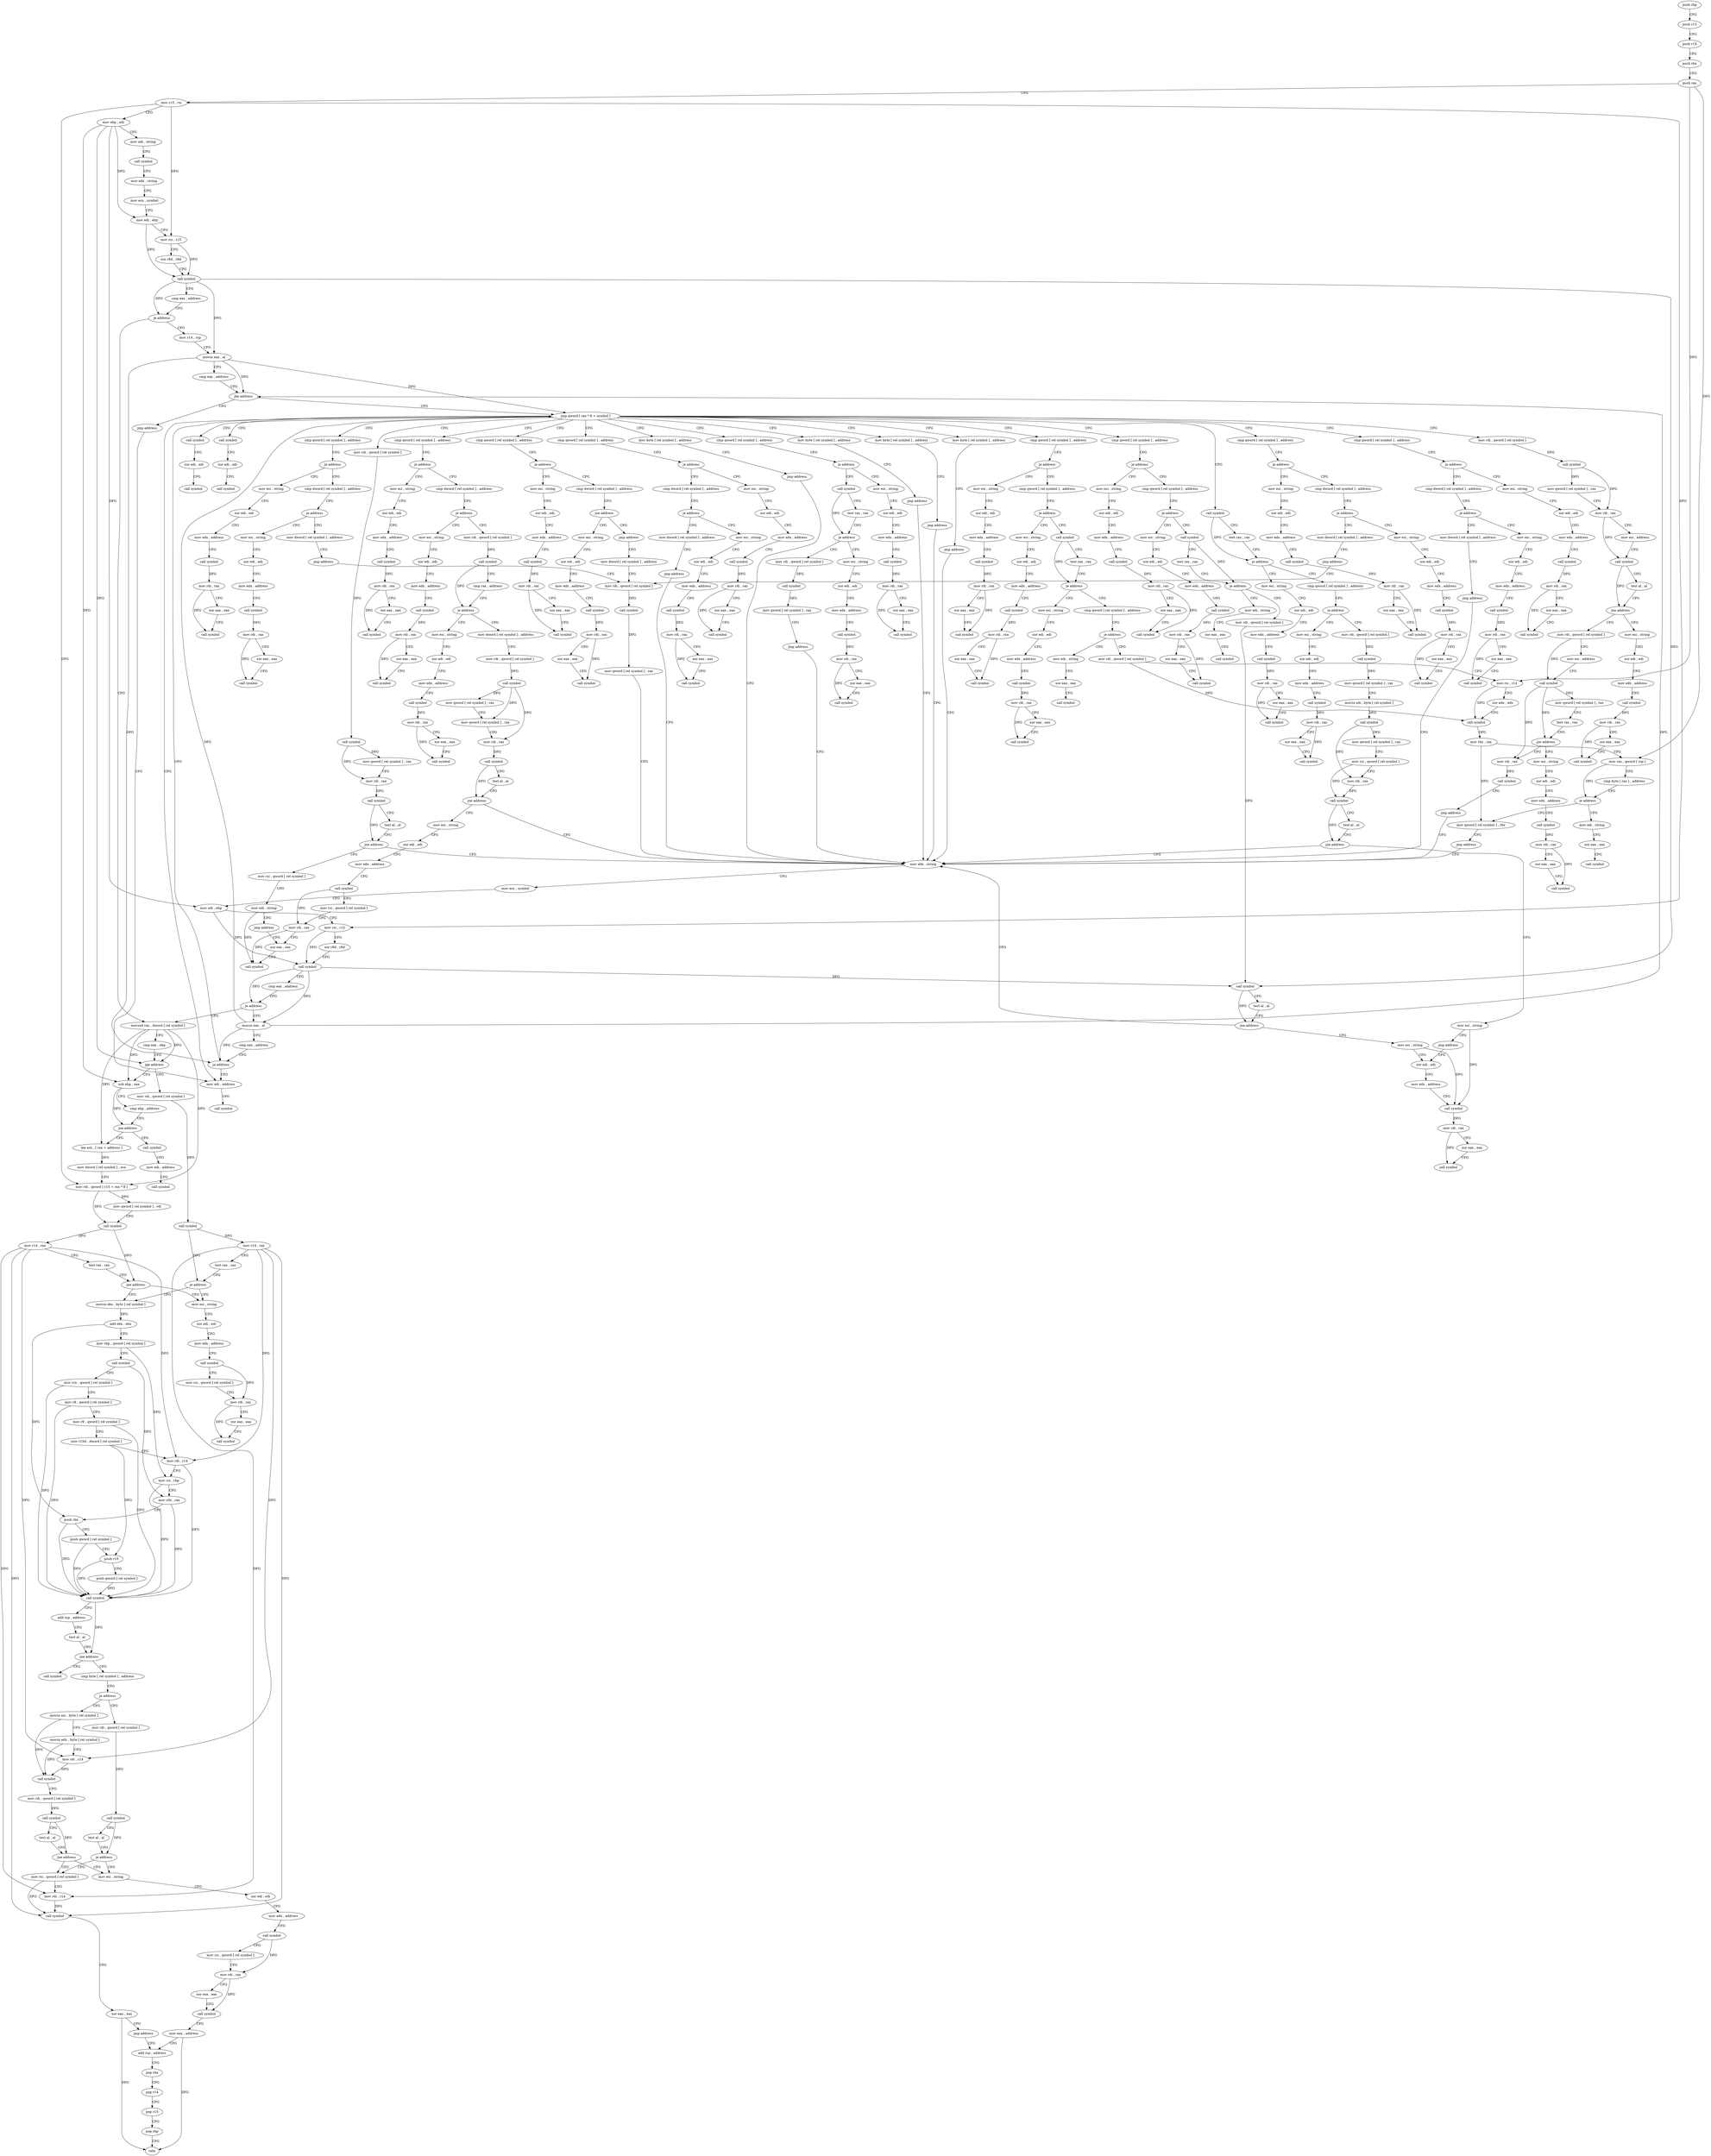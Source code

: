 digraph "func" {
"4214800" [label = "push rbp" ]
"4214801" [label = "push r15" ]
"4214803" [label = "push r14" ]
"4214805" [label = "push rbx" ]
"4214806" [label = "push rax" ]
"4214807" [label = "mov r15 , rsi" ]
"4214810" [label = "mov ebp , edi" ]
"4214812" [label = "mov edi , string" ]
"4214817" [label = "call symbol" ]
"4214822" [label = "mov edx , string" ]
"4214827" [label = "mov ecx , symbol" ]
"4214832" [label = "mov edi , ebp" ]
"4214834" [label = "mov rsi , r15" ]
"4214837" [label = "xor r8d , r8d" ]
"4214840" [label = "call symbol" ]
"4214845" [label = "cmp eax , address" ]
"4214848" [label = "je address" ]
"4216537" [label = "movsxd rax , dword [ rel symbol ]" ]
"4214854" [label = "mov r14 , rsp" ]
"4216544" [label = "cmp eax , ebp" ]
"4216546" [label = "jge address" ]
"4216753" [label = "mov rdi , qword [ rel symbol ]" ]
"4216552" [label = "sub ebp , eax" ]
"4214857" [label = "movsx eax , al" ]
"4214860" [label = "cmp eax , address" ]
"4214863" [label = "jbe address" ]
"4214943" [label = "jmp qword [ rax * 8 + symbol ]" ]
"4214865" [label = "jmp address" ]
"4216760" [label = "call symbol" ]
"4216765" [label = "mov r14 , rax" ]
"4216768" [label = "test rax , rax" ]
"4216771" [label = "je address" ]
"4216600" [label = "mov esi , string" ]
"4216777" [label = "movzx ebx , byte [ rel symbol ]" ]
"4216554" [label = "cmp ebp , address" ]
"4216557" [label = "jne address" ]
"4217034" [label = "call symbol" ]
"4216563" [label = "lea ecx , [ rax + address ]" ]
"4214950" [label = "mov rdi , qword [ rel symbol ]" ]
"4214998" [label = "cmp qword [ rel symbol ] , address" ]
"4215030" [label = "cmp qword [ rel symbol ] , address" ]
"4215216" [label = "cmp qword [ rel symbol ] , address" ]
"4215281" [label = "cmp qword [ rel symbol ] , address" ]
"4215379" [label = "mov byte [ rel symbol ] , address" ]
"4215391" [label = "call symbol" ]
"4215536" [label = "cmp qword [ rel symbol ] , address" ]
"4215722" [label = "cmp qword [ rel symbol ] , address" ]
"4215870" [label = "mov rdi , qword [ rel symbol ]" ]
"4216009" [label = "cmp qword [ rel symbol ] , address" ]
"4216074" [label = "cmp qword [ rel symbol ] , address" ]
"4216139" [label = "cmp qword [ rel symbol ] , address" ]
"4216204" [label = "mov byte [ rel symbol ] , address" ]
"4216216" [label = "mov byte [ rel symbol ] , address" ]
"4216228" [label = "mov byte [ rel symbol ] , address" ]
"4217000" [label = "mov edi , address" ]
"4217010" [label = "call symbol" ]
"4217022" [label = "call symbol" ]
"4216605" [label = "xor edi , edi" ]
"4216607" [label = "mov edx , address" ]
"4216612" [label = "call symbol" ]
"4216617" [label = "mov rsi , qword [ rel symbol ]" ]
"4216624" [label = "mov rdi , rax" ]
"4216627" [label = "xor eax , eax" ]
"4216629" [label = "call symbol" ]
"4216784" [label = "add ebx , ebx" ]
"4216786" [label = "mov rbp , qword [ rel symbol ]" ]
"4216793" [label = "call symbol" ]
"4216798" [label = "mov rcx , qword [ rel symbol ]" ]
"4216805" [label = "mov r8 , qword [ rel symbol ]" ]
"4216812" [label = "mov r9 , qword [ rel symbol ]" ]
"4216819" [label = "mov r10d , dword [ rel symbol ]" ]
"4216826" [label = "mov rdi , r14" ]
"4216829" [label = "mov rsi , rbp" ]
"4216832" [label = "mov rdx , rax" ]
"4216835" [label = "push rbx" ]
"4216836" [label = "push qword [ rel symbol ]" ]
"4216842" [label = "push r10" ]
"4216844" [label = "push qword [ rel symbol ]" ]
"4216850" [label = "call symbol" ]
"4216855" [label = "add rsp , address" ]
"4216859" [label = "test al , al" ]
"4216861" [label = "jne address" ]
"4216868" [label = "cmp byte [ rel symbol ] , address" ]
"4216863" [label = "call symbol" ]
"4217039" [label = "mov edi , address" ]
"4217044" [label = "call symbol" ]
"4216566" [label = "mov dword [ rel symbol ] , ecx" ]
"4216572" [label = "mov rdi , qword [ r15 + rax * 8 ]" ]
"4216576" [label = "mov qword [ rel symbol ] , rdi" ]
"4216583" [label = "call symbol" ]
"4216588" [label = "mov r14 , rax" ]
"4216591" [label = "test rax , rax" ]
"4216594" [label = "jne address" ]
"4214957" [label = "call symbol" ]
"4214962" [label = "mov qword [ rel symbol ] , rax" ]
"4214969" [label = "mov rdi , rax" ]
"4214972" [label = "call symbol" ]
"4214977" [label = "test al , al" ]
"4214979" [label = "jne address" ]
"4214899" [label = "mov edx , string" ]
"4214981" [label = "mov rsi , qword [ rel symbol ]" ]
"4215006" [label = "je address" ]
"4216240" [label = "mov esi , string" ]
"4215012" [label = "cmp dword [ rel symbol ] , address" ]
"4215038" [label = "je address" ]
"4216312" [label = "mov esi , string" ]
"4215044" [label = "cmp dword [ rel symbol ] , address" ]
"4215224" [label = "je address" ]
"4216357" [label = "mov esi , string" ]
"4215230" [label = "cmp dword [ rel symbol ] , address" ]
"4215289" [label = "je address" ]
"4215318" [label = "call symbol" ]
"4215291" [label = "mov esi , string" ]
"4215386" [label = "jmp address" ]
"4215396" [label = "test rax , rax" ]
"4215399" [label = "je address" ]
"4215428" [label = "cmp qword [ rel symbol ] , address" ]
"4215401" [label = "mov esi , string" ]
"4215544" [label = "je address" ]
"4215573" [label = "cmp qword [ rel symbol ] , address" ]
"4215546" [label = "mov esi , string" ]
"4215730" [label = "je address" ]
"4215759" [label = "cmp qword [ rel symbol ] , address" ]
"4215732" [label = "mov esi , string" ]
"4215877" [label = "call symbol" ]
"4215882" [label = "mov qword [ rel symbol ] , rax" ]
"4215889" [label = "mov rdi , rax" ]
"4215892" [label = "mov esi , address" ]
"4215897" [label = "call symbol" ]
"4215902" [label = "test al , al" ]
"4215904" [label = "jne address" ]
"4215933" [label = "mov rdi , qword [ rel symbol ]" ]
"4215906" [label = "mov esi , string" ]
"4216017" [label = "je address" ]
"4216402" [label = "mov esi , string" ]
"4216023" [label = "cmp dword [ rel symbol ] , address" ]
"4216082" [label = "je address" ]
"4216447" [label = "mov esi , string" ]
"4216088" [label = "cmp dword [ rel symbol ] , address" ]
"4216147" [label = "je address" ]
"4216492" [label = "mov esi , string" ]
"4216153" [label = "cmp dword [ rel symbol ] , address" ]
"4216211" [label = "jmp address" ]
"4216223" [label = "jmp address" ]
"4216235" [label = "jmp address" ]
"4217005" [label = "call symbol" ]
"4217015" [label = "xor edi , edi" ]
"4217017" [label = "call symbol" ]
"4217027" [label = "xor edi , edi" ]
"4217029" [label = "call symbol" ]
"4216875" [label = "je address" ]
"4216912" [label = "movzx esi , byte [ rel symbol ]" ]
"4216877" [label = "mov rdi , qword [ rel symbol ]" ]
"4214904" [label = "mov ecx , symbol" ]
"4214909" [label = "mov edi , ebp" ]
"4214911" [label = "mov rsi , r15" ]
"4214914" [label = "xor r8d , r8d" ]
"4214917" [label = "call symbol" ]
"4214922" [label = "cmp eax , address" ]
"4214925" [label = "je address" ]
"4214931" [label = "movsx eax , al" ]
"4214988" [label = "mov edi , string" ]
"4214993" [label = "jmp address" ]
"4215204" [label = "xor eax , eax" ]
"4216245" [label = "xor edi , edi" ]
"4216247" [label = "mov edx , address" ]
"4216252" [label = "call symbol" ]
"4216257" [label = "mov rdi , rax" ]
"4216260" [label = "xor eax , eax" ]
"4216262" [label = "call symbol" ]
"4215019" [label = "jne address" ]
"4216280" [label = "mov esi , string" ]
"4215025" [label = "jmp address" ]
"4216317" [label = "xor edi , edi" ]
"4216319" [label = "mov edx , address" ]
"4216324" [label = "call symbol" ]
"4216329" [label = "mov rdi , rax" ]
"4216332" [label = "xor eax , eax" ]
"4216334" [label = "call symbol" ]
"4215051" [label = "je address" ]
"4215080" [label = "mov rdi , qword [ rel symbol ]" ]
"4215053" [label = "mov esi , string" ]
"4216362" [label = "xor edi , edi" ]
"4216364" [label = "mov edx , address" ]
"4216369" [label = "call symbol" ]
"4216374" [label = "mov rdi , rax" ]
"4216377" [label = "xor eax , eax" ]
"4216379" [label = "call symbol" ]
"4215237" [label = "je address" ]
"4215266" [label = "mov dword [ rel symbol ] , address" ]
"4215239" [label = "mov esi , string" ]
"4215323" [label = "test rax , rax" ]
"4215326" [label = "je address" ]
"4215355" [label = "mov rdi , qword [ rel symbol ]" ]
"4215328" [label = "mov esi , string" ]
"4215296" [label = "xor edi , edi" ]
"4215298" [label = "mov edx , address" ]
"4215303" [label = "call symbol" ]
"4215308" [label = "mov rdi , rax" ]
"4215311" [label = "xor eax , eax" ]
"4215313" [label = "call symbol" ]
"4215436" [label = "je address" ]
"4215465" [label = "mov rdi , qword [ rel symbol ]" ]
"4215438" [label = "mov esi , string" ]
"4215406" [label = "xor edi , edi" ]
"4215408" [label = "mov edx , address" ]
"4215413" [label = "call symbol" ]
"4215418" [label = "mov rdi , rax" ]
"4215421" [label = "xor eax , eax" ]
"4215423" [label = "call symbol" ]
"4215581" [label = "je address" ]
"4215610" [label = "call symbol" ]
"4215583" [label = "mov esi , string" ]
"4215551" [label = "xor edi , edi" ]
"4215553" [label = "mov edx , address" ]
"4215558" [label = "call symbol" ]
"4215563" [label = "mov rdi , rax" ]
"4215566" [label = "xor eax , eax" ]
"4215568" [label = "call symbol" ]
"4215767" [label = "je address" ]
"4215796" [label = "call symbol" ]
"4215769" [label = "mov esi , string" ]
"4215737" [label = "xor edi , edi" ]
"4215739" [label = "mov edx , address" ]
"4215744" [label = "call symbol" ]
"4215749" [label = "mov rdi , rax" ]
"4215752" [label = "xor eax , eax" ]
"4215754" [label = "call symbol" ]
"4215940" [label = "mov esi , address" ]
"4215945" [label = "call symbol" ]
"4215950" [label = "mov qword [ rel symbol ] , rax" ]
"4215957" [label = "test rax , rax" ]
"4215960" [label = "jne address" ]
"4215996" [label = "mov rdi , rax" ]
"4215962" [label = "mov esi , string" ]
"4215911" [label = "xor edi , edi" ]
"4215913" [label = "mov edx , address" ]
"4215918" [label = "call symbol" ]
"4215923" [label = "mov rdi , rax" ]
"4215926" [label = "xor eax , eax" ]
"4215928" [label = "call symbol" ]
"4216407" [label = "xor edi , edi" ]
"4216409" [label = "mov edx , address" ]
"4216414" [label = "call symbol" ]
"4216419" [label = "mov rdi , rax" ]
"4216422" [label = "xor eax , eax" ]
"4216424" [label = "call symbol" ]
"4216030" [label = "je address" ]
"4216059" [label = "mov dword [ rel symbol ] , address" ]
"4216032" [label = "mov esi , string" ]
"4216452" [label = "xor edi , edi" ]
"4216454" [label = "mov edx , address" ]
"4216459" [label = "call symbol" ]
"4216464" [label = "mov rdi , rax" ]
"4216467" [label = "xor eax , eax" ]
"4216469" [label = "call symbol" ]
"4216095" [label = "je address" ]
"4216124" [label = "mov dword [ rel symbol ] , address" ]
"4216097" [label = "mov esi , string" ]
"4216497" [label = "xor edi , edi" ]
"4216499" [label = "mov edx , address" ]
"4216504" [label = "call symbol" ]
"4216509" [label = "mov rdi , rax" ]
"4216512" [label = "xor eax , eax" ]
"4216514" [label = "call symbol" ]
"4216160" [label = "je address" ]
"4216189" [label = "mov dword [ rel symbol ] , address" ]
"4216162" [label = "mov esi , string" ]
"4216919" [label = "movzx edx , byte [ rel symbol ]" ]
"4216926" [label = "mov rdi , r14" ]
"4216929" [label = "call symbol" ]
"4216934" [label = "mov rdi , qword [ rel symbol ]" ]
"4216941" [label = "call symbol" ]
"4216946" [label = "test al , al" ]
"4216948" [label = "jne address" ]
"4216893" [label = "mov rsi , qword [ rel symbol ]" ]
"4216950" [label = "mov esi , string" ]
"4216884" [label = "call symbol" ]
"4216889" [label = "test al , al" ]
"4216891" [label = "je address" ]
"4214934" [label = "cmp eax , address" ]
"4214937" [label = "ja address" ]
"4215206" [label = "call symbol" ]
"4216285" [label = "xor edi , edi" ]
"4216287" [label = "mov edx , address" ]
"4216292" [label = "call symbol" ]
"4216297" [label = "mov rdi , rax" ]
"4216300" [label = "xor eax , eax" ]
"4216302" [label = "call symbol" ]
"4214870" [label = "mov dword [ rel symbol ] , address" ]
"4215087" [label = "call symbol" ]
"4215092" [label = "cmp rax , address" ]
"4215096" [label = "je address" ]
"4215125" [label = "mov dword [ rel symbol ] , address" ]
"4215098" [label = "mov esi , string" ]
"4215058" [label = "xor edi , edi" ]
"4215060" [label = "mov edx , address" ]
"4215065" [label = "call symbol" ]
"4215070" [label = "mov rdi , rax" ]
"4215073" [label = "xor eax , eax" ]
"4215075" [label = "call symbol" ]
"4215276" [label = "jmp address" ]
"4215244" [label = "xor edi , edi" ]
"4215246" [label = "mov edx , address" ]
"4215251" [label = "call symbol" ]
"4215256" [label = "mov rdi , rax" ]
"4215259" [label = "xor eax , eax" ]
"4215261" [label = "call symbol" ]
"4215362" [label = "call symbol" ]
"4215367" [label = "mov qword [ rel symbol ] , rax" ]
"4215374" [label = "jmp address" ]
"4215333" [label = "xor edi , edi" ]
"4215335" [label = "mov edx , address" ]
"4215340" [label = "call symbol" ]
"4215345" [label = "mov rdi , rax" ]
"4215348" [label = "xor eax , eax" ]
"4215350" [label = "call symbol" ]
"4215472" [label = "call symbol" ]
"4215477" [label = "mov qword [ rel symbol ] , rax" ]
"4215484" [label = "movzx edi , byte [ rel symbol ]" ]
"4215491" [label = "call symbol" ]
"4215496" [label = "mov qword [ rel symbol ] , rax" ]
"4215503" [label = "mov rsi , qword [ rel symbol ]" ]
"4215510" [label = "mov rdi , rax" ]
"4215513" [label = "call symbol" ]
"4215518" [label = "test al , al" ]
"4215520" [label = "jne address" ]
"4215526" [label = "mov esi , string" ]
"4215443" [label = "xor edi , edi" ]
"4215445" [label = "mov edx , address" ]
"4215450" [label = "call symbol" ]
"4215455" [label = "mov rdi , rax" ]
"4215458" [label = "xor eax , eax" ]
"4215460" [label = "call symbol" ]
"4215615" [label = "test rax , rax" ]
"4215618" [label = "je address" ]
"4215647" [label = "cmp qword [ rel symbol ] , address" ]
"4215620" [label = "mov esi , string" ]
"4215588" [label = "xor edi , edi" ]
"4215590" [label = "mov edx , address" ]
"4215595" [label = "call symbol" ]
"4215600" [label = "mov rdi , rax" ]
"4215603" [label = "xor eax , eax" ]
"4215605" [label = "call symbol" ]
"4215801" [label = "test rax , rax" ]
"4215804" [label = "je address" ]
"4215818" [label = "mov rdi , qword [ rel symbol ]" ]
"4215806" [label = "mov edi , string" ]
"4215774" [label = "xor edi , edi" ]
"4215776" [label = "mov edx , address" ]
"4215781" [label = "call symbol" ]
"4215786" [label = "mov rdi , rax" ]
"4215789" [label = "xor eax , eax" ]
"4215791" [label = "call symbol" ]
"4215999" [label = "call symbol" ]
"4216004" [label = "jmp address" ]
"4215967" [label = "xor edi , edi" ]
"4215969" [label = "mov edx , address" ]
"4215974" [label = "call symbol" ]
"4215979" [label = "mov rdi , rax" ]
"4215982" [label = "xor eax , eax" ]
"4215984" [label = "call symbol" ]
"4216069" [label = "jmp address" ]
"4214880" [label = "mov rdi , qword [ rel symbol ]" ]
"4216037" [label = "xor edi , edi" ]
"4216039" [label = "mov edx , address" ]
"4216044" [label = "call symbol" ]
"4216049" [label = "mov rdi , rax" ]
"4216052" [label = "xor eax , eax" ]
"4216054" [label = "call symbol" ]
"4216134" [label = "jmp address" ]
"4216102" [label = "xor edi , edi" ]
"4216104" [label = "mov edx , address" ]
"4216109" [label = "call symbol" ]
"4216114" [label = "mov rdi , rax" ]
"4216117" [label = "xor eax , eax" ]
"4216119" [label = "call symbol" ]
"4216199" [label = "jmp address" ]
"4216167" [label = "xor edi , edi" ]
"4216169" [label = "mov edx , address" ]
"4216174" [label = "call symbol" ]
"4216179" [label = "mov rdi , rax" ]
"4216182" [label = "xor eax , eax" ]
"4216184" [label = "call symbol" ]
"4216900" [label = "mov rdi , r14" ]
"4216903" [label = "call symbol" ]
"4216908" [label = "xor eax , eax" ]
"4216910" [label = "jmp address" ]
"4216989" [label = "add rsp , address" ]
"4216955" [label = "xor edi , edi" ]
"4216957" [label = "mov edx , address" ]
"4216962" [label = "call symbol" ]
"4216967" [label = "mov rsi , qword [ rel symbol ]" ]
"4216974" [label = "mov rdi , rax" ]
"4216977" [label = "xor eax , eax" ]
"4216979" [label = "call symbol" ]
"4216984" [label = "mov eax , address" ]
"4215135" [label = "mov rdi , qword [ rel symbol ]" ]
"4215142" [label = "call symbol" ]
"4215147" [label = "mov qword [ rel symbol ] , rax" ]
"4215154" [label = "mov qword [ rel symbol ] , rax" ]
"4215161" [label = "mov rdi , rax" ]
"4215164" [label = "call symbol" ]
"4215169" [label = "test al , al" ]
"4215171" [label = "jne address" ]
"4215177" [label = "mov esi , string" ]
"4215103" [label = "xor edi , edi" ]
"4215105" [label = "mov edx , address" ]
"4215110" [label = "call symbol" ]
"4215115" [label = "mov rdi , rax" ]
"4215118" [label = "xor eax , eax" ]
"4215120" [label = "call symbol" ]
"4215531" [label = "jmp address" ]
"4215843" [label = "xor edi , edi" ]
"4215655" [label = "je address" ]
"4215669" [label = "mov rdi , qword [ rel symbol ]" ]
"4215657" [label = "mov edi , string" ]
"4215625" [label = "xor edi , edi" ]
"4215627" [label = "mov edx , address" ]
"4215632" [label = "call symbol" ]
"4215637" [label = "mov rdi , rax" ]
"4215640" [label = "xor eax , eax" ]
"4215642" [label = "call symbol" ]
"4215825" [label = "call symbol" ]
"4215830" [label = "test al , al" ]
"4215832" [label = "jne address" ]
"4215838" [label = "mov esi , string" ]
"4215811" [label = "xor eax , eax" ]
"4215813" [label = "call symbol" ]
"4214887" [label = "call symbol" ]
"4214892" [label = "mov qword [ rel symbol ] , rax" ]
"4216993" [label = "pop rbx" ]
"4216994" [label = "pop r14" ]
"4216996" [label = "pop r15" ]
"4216998" [label = "pop rbp" ]
"4216999" [label = "retn" ]
"4215182" [label = "xor edi , edi" ]
"4215184" [label = "mov edx , address" ]
"4215189" [label = "call symbol" ]
"4215194" [label = "mov rsi , qword [ rel symbol ]" ]
"4215201" [label = "mov rdi , rax" ]
"4215845" [label = "mov edx , address" ]
"4215850" [label = "call symbol" ]
"4215855" [label = "mov rdi , rax" ]
"4215858" [label = "xor eax , eax" ]
"4215860" [label = "call symbol" ]
"4215676" [label = "mov rsi , r14" ]
"4215679" [label = "xor edx , edx" ]
"4215681" [label = "call symbol" ]
"4215686" [label = "mov rbx , rax" ]
"4215689" [label = "mov rax , qword [ rsp ]" ]
"4215693" [label = "cmp byte [ rax ] , address" ]
"4215696" [label = "je address" ]
"4215710" [label = "mov qword [ rel symbol ] , rbx" ]
"4215698" [label = "mov edi , string" ]
"4215662" [label = "xor eax , eax" ]
"4215664" [label = "call symbol" ]
"4215717" [label = "jmp address" ]
"4215703" [label = "xor eax , eax" ]
"4215705" [label = "call symbol" ]
"4214800" -> "4214801" [ label = "CFG" ]
"4214801" -> "4214803" [ label = "CFG" ]
"4214803" -> "4214805" [ label = "CFG" ]
"4214805" -> "4214806" [ label = "CFG" ]
"4214806" -> "4214807" [ label = "CFG" ]
"4214806" -> "4215689" [ label = "DFG" ]
"4214806" -> "4215676" [ label = "DFG" ]
"4214807" -> "4214810" [ label = "CFG" ]
"4214807" -> "4214834" [ label = "DFG" ]
"4214807" -> "4216572" [ label = "DFG" ]
"4214807" -> "4214911" [ label = "DFG" ]
"4214810" -> "4214812" [ label = "CFG" ]
"4214810" -> "4214832" [ label = "DFG" ]
"4214810" -> "4216546" [ label = "DFG" ]
"4214810" -> "4216552" [ label = "DFG" ]
"4214810" -> "4214909" [ label = "DFG" ]
"4214812" -> "4214817" [ label = "CFG" ]
"4214817" -> "4214822" [ label = "CFG" ]
"4214822" -> "4214827" [ label = "CFG" ]
"4214827" -> "4214832" [ label = "CFG" ]
"4214832" -> "4214834" [ label = "CFG" ]
"4214832" -> "4214840" [ label = "DFG" ]
"4214834" -> "4214837" [ label = "CFG" ]
"4214834" -> "4214840" [ label = "DFG" ]
"4214837" -> "4214840" [ label = "CFG" ]
"4214840" -> "4214845" [ label = "CFG" ]
"4214840" -> "4214848" [ label = "DFG" ]
"4214840" -> "4214857" [ label = "DFG" ]
"4214840" -> "4215825" [ label = "DFG" ]
"4214845" -> "4214848" [ label = "CFG" ]
"4214848" -> "4216537" [ label = "CFG" ]
"4214848" -> "4214854" [ label = "CFG" ]
"4216537" -> "4216544" [ label = "CFG" ]
"4216537" -> "4216546" [ label = "DFG" ]
"4216537" -> "4216552" [ label = "DFG" ]
"4216537" -> "4216563" [ label = "DFG" ]
"4216537" -> "4216572" [ label = "DFG" ]
"4214854" -> "4214857" [ label = "CFG" ]
"4216544" -> "4216546" [ label = "CFG" ]
"4216546" -> "4216753" [ label = "CFG" ]
"4216546" -> "4216552" [ label = "CFG" ]
"4216753" -> "4216760" [ label = "DFG" ]
"4216552" -> "4216554" [ label = "CFG" ]
"4216552" -> "4216557" [ label = "DFG" ]
"4214857" -> "4214860" [ label = "CFG" ]
"4214857" -> "4214863" [ label = "DFG" ]
"4214857" -> "4214943" [ label = "DFG" ]
"4214857" -> "4214937" [ label = "DFG" ]
"4214860" -> "4214863" [ label = "CFG" ]
"4214863" -> "4214943" [ label = "CFG" ]
"4214863" -> "4214865" [ label = "CFG" ]
"4214943" -> "4214950" [ label = "CFG" ]
"4214943" -> "4214998" [ label = "CFG" ]
"4214943" -> "4215030" [ label = "CFG" ]
"4214943" -> "4215216" [ label = "CFG" ]
"4214943" -> "4215281" [ label = "CFG" ]
"4214943" -> "4215379" [ label = "CFG" ]
"4214943" -> "4215391" [ label = "CFG" ]
"4214943" -> "4215536" [ label = "CFG" ]
"4214943" -> "4215722" [ label = "CFG" ]
"4214943" -> "4215870" [ label = "CFG" ]
"4214943" -> "4216009" [ label = "CFG" ]
"4214943" -> "4216074" [ label = "CFG" ]
"4214943" -> "4216139" [ label = "CFG" ]
"4214943" -> "4216204" [ label = "CFG" ]
"4214943" -> "4216216" [ label = "CFG" ]
"4214943" -> "4216228" [ label = "CFG" ]
"4214943" -> "4217000" [ label = "CFG" ]
"4214943" -> "4217010" [ label = "CFG" ]
"4214943" -> "4217022" [ label = "CFG" ]
"4214865" -> "4217000" [ label = "CFG" ]
"4216760" -> "4216765" [ label = "DFG" ]
"4216760" -> "4216771" [ label = "DFG" ]
"4216765" -> "4216768" [ label = "CFG" ]
"4216765" -> "4216826" [ label = "DFG" ]
"4216765" -> "4216926" [ label = "DFG" ]
"4216765" -> "4216900" [ label = "DFG" ]
"4216765" -> "4216903" [ label = "DFG" ]
"4216768" -> "4216771" [ label = "CFG" ]
"4216771" -> "4216600" [ label = "CFG" ]
"4216771" -> "4216777" [ label = "CFG" ]
"4216600" -> "4216605" [ label = "CFG" ]
"4216777" -> "4216784" [ label = "DFG" ]
"4216554" -> "4216557" [ label = "CFG" ]
"4216557" -> "4217034" [ label = "CFG" ]
"4216557" -> "4216563" [ label = "CFG" ]
"4217034" -> "4217039" [ label = "CFG" ]
"4216563" -> "4216566" [ label = "DFG" ]
"4214950" -> "4214957" [ label = "DFG" ]
"4214998" -> "4215006" [ label = "CFG" ]
"4215030" -> "4215038" [ label = "CFG" ]
"4215216" -> "4215224" [ label = "CFG" ]
"4215281" -> "4215289" [ label = "CFG" ]
"4215379" -> "4215386" [ label = "CFG" ]
"4215391" -> "4215396" [ label = "CFG" ]
"4215391" -> "4215399" [ label = "DFG" ]
"4215536" -> "4215544" [ label = "CFG" ]
"4215722" -> "4215730" [ label = "CFG" ]
"4215870" -> "4215877" [ label = "DFG" ]
"4216009" -> "4216017" [ label = "CFG" ]
"4216074" -> "4216082" [ label = "CFG" ]
"4216139" -> "4216147" [ label = "CFG" ]
"4216204" -> "4216211" [ label = "CFG" ]
"4216216" -> "4216223" [ label = "CFG" ]
"4216228" -> "4216235" [ label = "CFG" ]
"4217000" -> "4217005" [ label = "CFG" ]
"4217010" -> "4217015" [ label = "CFG" ]
"4217022" -> "4217027" [ label = "CFG" ]
"4216605" -> "4216607" [ label = "CFG" ]
"4216607" -> "4216612" [ label = "CFG" ]
"4216612" -> "4216617" [ label = "CFG" ]
"4216612" -> "4216624" [ label = "DFG" ]
"4216617" -> "4216624" [ label = "CFG" ]
"4216624" -> "4216627" [ label = "CFG" ]
"4216624" -> "4216629" [ label = "DFG" ]
"4216627" -> "4216629" [ label = "CFG" ]
"4216784" -> "4216786" [ label = "CFG" ]
"4216784" -> "4216835" [ label = "DFG" ]
"4216786" -> "4216793" [ label = "CFG" ]
"4216786" -> "4216829" [ label = "DFG" ]
"4216793" -> "4216798" [ label = "CFG" ]
"4216793" -> "4216832" [ label = "DFG" ]
"4216798" -> "4216805" [ label = "CFG" ]
"4216798" -> "4216850" [ label = "DFG" ]
"4216805" -> "4216812" [ label = "CFG" ]
"4216805" -> "4216850" [ label = "DFG" ]
"4216812" -> "4216819" [ label = "CFG" ]
"4216812" -> "4216850" [ label = "DFG" ]
"4216819" -> "4216826" [ label = "CFG" ]
"4216819" -> "4216842" [ label = "DFG" ]
"4216826" -> "4216829" [ label = "CFG" ]
"4216826" -> "4216850" [ label = "DFG" ]
"4216829" -> "4216832" [ label = "CFG" ]
"4216829" -> "4216850" [ label = "DFG" ]
"4216832" -> "4216835" [ label = "CFG" ]
"4216832" -> "4216850" [ label = "DFG" ]
"4216835" -> "4216836" [ label = "CFG" ]
"4216835" -> "4216850" [ label = "DFG" ]
"4216836" -> "4216842" [ label = "CFG" ]
"4216836" -> "4216850" [ label = "DFG" ]
"4216842" -> "4216844" [ label = "CFG" ]
"4216842" -> "4216850" [ label = "DFG" ]
"4216844" -> "4216850" [ label = "DFG" ]
"4216850" -> "4216855" [ label = "CFG" ]
"4216850" -> "4216861" [ label = "DFG" ]
"4216855" -> "4216859" [ label = "CFG" ]
"4216859" -> "4216861" [ label = "CFG" ]
"4216861" -> "4216868" [ label = "CFG" ]
"4216861" -> "4216863" [ label = "CFG" ]
"4216868" -> "4216875" [ label = "CFG" ]
"4217039" -> "4217044" [ label = "CFG" ]
"4216566" -> "4216572" [ label = "CFG" ]
"4216572" -> "4216576" [ label = "DFG" ]
"4216572" -> "4216583" [ label = "DFG" ]
"4216576" -> "4216583" [ label = "CFG" ]
"4216583" -> "4216588" [ label = "DFG" ]
"4216583" -> "4216594" [ label = "DFG" ]
"4216588" -> "4216591" [ label = "CFG" ]
"4216588" -> "4216826" [ label = "DFG" ]
"4216588" -> "4216926" [ label = "DFG" ]
"4216588" -> "4216900" [ label = "DFG" ]
"4216588" -> "4216903" [ label = "DFG" ]
"4216591" -> "4216594" [ label = "CFG" ]
"4216594" -> "4216777" [ label = "CFG" ]
"4216594" -> "4216600" [ label = "CFG" ]
"4214957" -> "4214962" [ label = "DFG" ]
"4214957" -> "4214969" [ label = "DFG" ]
"4214962" -> "4214969" [ label = "CFG" ]
"4214969" -> "4214972" [ label = "DFG" ]
"4214972" -> "4214977" [ label = "CFG" ]
"4214972" -> "4214979" [ label = "DFG" ]
"4214977" -> "4214979" [ label = "CFG" ]
"4214979" -> "4214899" [ label = "CFG" ]
"4214979" -> "4214981" [ label = "CFG" ]
"4214899" -> "4214904" [ label = "CFG" ]
"4214981" -> "4214988" [ label = "CFG" ]
"4215006" -> "4216240" [ label = "CFG" ]
"4215006" -> "4215012" [ label = "CFG" ]
"4216240" -> "4216245" [ label = "CFG" ]
"4215012" -> "4215019" [ label = "CFG" ]
"4215038" -> "4216312" [ label = "CFG" ]
"4215038" -> "4215044" [ label = "CFG" ]
"4216312" -> "4216317" [ label = "CFG" ]
"4215044" -> "4215051" [ label = "CFG" ]
"4215224" -> "4216357" [ label = "CFG" ]
"4215224" -> "4215230" [ label = "CFG" ]
"4216357" -> "4216362" [ label = "CFG" ]
"4215230" -> "4215237" [ label = "CFG" ]
"4215289" -> "4215318" [ label = "CFG" ]
"4215289" -> "4215291" [ label = "CFG" ]
"4215318" -> "4215323" [ label = "CFG" ]
"4215318" -> "4215326" [ label = "DFG" ]
"4215291" -> "4215296" [ label = "CFG" ]
"4215386" -> "4214899" [ label = "CFG" ]
"4215396" -> "4215399" [ label = "CFG" ]
"4215399" -> "4215428" [ label = "CFG" ]
"4215399" -> "4215401" [ label = "CFG" ]
"4215428" -> "4215436" [ label = "CFG" ]
"4215401" -> "4215406" [ label = "CFG" ]
"4215544" -> "4215573" [ label = "CFG" ]
"4215544" -> "4215546" [ label = "CFG" ]
"4215573" -> "4215581" [ label = "CFG" ]
"4215546" -> "4215551" [ label = "CFG" ]
"4215730" -> "4215759" [ label = "CFG" ]
"4215730" -> "4215732" [ label = "CFG" ]
"4215759" -> "4215767" [ label = "CFG" ]
"4215732" -> "4215737" [ label = "CFG" ]
"4215877" -> "4215882" [ label = "DFG" ]
"4215877" -> "4215889" [ label = "DFG" ]
"4215882" -> "4215889" [ label = "CFG" ]
"4215889" -> "4215892" [ label = "CFG" ]
"4215889" -> "4215897" [ label = "DFG" ]
"4215892" -> "4215897" [ label = "CFG" ]
"4215897" -> "4215902" [ label = "CFG" ]
"4215897" -> "4215904" [ label = "DFG" ]
"4215902" -> "4215904" [ label = "CFG" ]
"4215904" -> "4215933" [ label = "CFG" ]
"4215904" -> "4215906" [ label = "CFG" ]
"4215933" -> "4215940" [ label = "CFG" ]
"4215933" -> "4215945" [ label = "DFG" ]
"4215906" -> "4215911" [ label = "CFG" ]
"4216017" -> "4216402" [ label = "CFG" ]
"4216017" -> "4216023" [ label = "CFG" ]
"4216402" -> "4216407" [ label = "CFG" ]
"4216023" -> "4216030" [ label = "CFG" ]
"4216082" -> "4216447" [ label = "CFG" ]
"4216082" -> "4216088" [ label = "CFG" ]
"4216447" -> "4216452" [ label = "CFG" ]
"4216088" -> "4216095" [ label = "CFG" ]
"4216147" -> "4216492" [ label = "CFG" ]
"4216147" -> "4216153" [ label = "CFG" ]
"4216492" -> "4216497" [ label = "CFG" ]
"4216153" -> "4216160" [ label = "CFG" ]
"4216211" -> "4214899" [ label = "CFG" ]
"4216223" -> "4214899" [ label = "CFG" ]
"4216235" -> "4214899" [ label = "CFG" ]
"4217015" -> "4217017" [ label = "CFG" ]
"4217027" -> "4217029" [ label = "CFG" ]
"4216875" -> "4216912" [ label = "CFG" ]
"4216875" -> "4216877" [ label = "CFG" ]
"4216912" -> "4216919" [ label = "CFG" ]
"4216912" -> "4216929" [ label = "DFG" ]
"4216877" -> "4216884" [ label = "DFG" ]
"4214904" -> "4214909" [ label = "CFG" ]
"4214909" -> "4214911" [ label = "CFG" ]
"4214909" -> "4214917" [ label = "DFG" ]
"4214911" -> "4214914" [ label = "CFG" ]
"4214911" -> "4214917" [ label = "DFG" ]
"4214914" -> "4214917" [ label = "CFG" ]
"4214917" -> "4214922" [ label = "CFG" ]
"4214917" -> "4214925" [ label = "DFG" ]
"4214917" -> "4214931" [ label = "DFG" ]
"4214917" -> "4215825" [ label = "DFG" ]
"4214922" -> "4214925" [ label = "CFG" ]
"4214925" -> "4216537" [ label = "CFG" ]
"4214925" -> "4214931" [ label = "CFG" ]
"4214931" -> "4214934" [ label = "CFG" ]
"4214931" -> "4214863" [ label = "DFG" ]
"4214931" -> "4214943" [ label = "DFG" ]
"4214931" -> "4214937" [ label = "DFG" ]
"4214988" -> "4214993" [ label = "CFG" ]
"4214988" -> "4215206" [ label = "DFG" ]
"4214993" -> "4215204" [ label = "CFG" ]
"4215204" -> "4215206" [ label = "CFG" ]
"4216245" -> "4216247" [ label = "CFG" ]
"4216247" -> "4216252" [ label = "CFG" ]
"4216252" -> "4216257" [ label = "DFG" ]
"4216257" -> "4216260" [ label = "CFG" ]
"4216257" -> "4216262" [ label = "DFG" ]
"4216260" -> "4216262" [ label = "CFG" ]
"4215019" -> "4216280" [ label = "CFG" ]
"4215019" -> "4215025" [ label = "CFG" ]
"4216280" -> "4216285" [ label = "CFG" ]
"4215025" -> "4214870" [ label = "CFG" ]
"4216317" -> "4216319" [ label = "CFG" ]
"4216319" -> "4216324" [ label = "CFG" ]
"4216324" -> "4216329" [ label = "DFG" ]
"4216329" -> "4216332" [ label = "CFG" ]
"4216329" -> "4216334" [ label = "DFG" ]
"4216332" -> "4216334" [ label = "CFG" ]
"4215051" -> "4215080" [ label = "CFG" ]
"4215051" -> "4215053" [ label = "CFG" ]
"4215080" -> "4215087" [ label = "DFG" ]
"4215053" -> "4215058" [ label = "CFG" ]
"4216362" -> "4216364" [ label = "CFG" ]
"4216364" -> "4216369" [ label = "CFG" ]
"4216369" -> "4216374" [ label = "DFG" ]
"4216374" -> "4216377" [ label = "CFG" ]
"4216374" -> "4216379" [ label = "DFG" ]
"4216377" -> "4216379" [ label = "CFG" ]
"4215237" -> "4215266" [ label = "CFG" ]
"4215237" -> "4215239" [ label = "CFG" ]
"4215266" -> "4215276" [ label = "CFG" ]
"4215239" -> "4215244" [ label = "CFG" ]
"4215323" -> "4215326" [ label = "CFG" ]
"4215326" -> "4215355" [ label = "CFG" ]
"4215326" -> "4215328" [ label = "CFG" ]
"4215355" -> "4215362" [ label = "DFG" ]
"4215328" -> "4215333" [ label = "CFG" ]
"4215296" -> "4215298" [ label = "CFG" ]
"4215298" -> "4215303" [ label = "CFG" ]
"4215303" -> "4215308" [ label = "DFG" ]
"4215308" -> "4215311" [ label = "CFG" ]
"4215308" -> "4215313" [ label = "DFG" ]
"4215311" -> "4215313" [ label = "CFG" ]
"4215436" -> "4215465" [ label = "CFG" ]
"4215436" -> "4215438" [ label = "CFG" ]
"4215465" -> "4215472" [ label = "DFG" ]
"4215438" -> "4215443" [ label = "CFG" ]
"4215406" -> "4215408" [ label = "CFG" ]
"4215408" -> "4215413" [ label = "CFG" ]
"4215413" -> "4215418" [ label = "DFG" ]
"4215418" -> "4215421" [ label = "CFG" ]
"4215418" -> "4215423" [ label = "DFG" ]
"4215421" -> "4215423" [ label = "CFG" ]
"4215581" -> "4215610" [ label = "CFG" ]
"4215581" -> "4215583" [ label = "CFG" ]
"4215610" -> "4215615" [ label = "CFG" ]
"4215610" -> "4215618" [ label = "DFG" ]
"4215583" -> "4215588" [ label = "CFG" ]
"4215551" -> "4215553" [ label = "CFG" ]
"4215553" -> "4215558" [ label = "CFG" ]
"4215558" -> "4215563" [ label = "DFG" ]
"4215563" -> "4215566" [ label = "CFG" ]
"4215563" -> "4215568" [ label = "DFG" ]
"4215566" -> "4215568" [ label = "CFG" ]
"4215767" -> "4215796" [ label = "CFG" ]
"4215767" -> "4215769" [ label = "CFG" ]
"4215796" -> "4215801" [ label = "CFG" ]
"4215796" -> "4215804" [ label = "DFG" ]
"4215769" -> "4215774" [ label = "CFG" ]
"4215737" -> "4215739" [ label = "CFG" ]
"4215739" -> "4215744" [ label = "CFG" ]
"4215744" -> "4215749" [ label = "DFG" ]
"4215749" -> "4215752" [ label = "CFG" ]
"4215749" -> "4215754" [ label = "DFG" ]
"4215752" -> "4215754" [ label = "CFG" ]
"4215940" -> "4215945" [ label = "CFG" ]
"4215945" -> "4215950" [ label = "DFG" ]
"4215945" -> "4215960" [ label = "DFG" ]
"4215945" -> "4215996" [ label = "DFG" ]
"4215950" -> "4215957" [ label = "CFG" ]
"4215957" -> "4215960" [ label = "CFG" ]
"4215960" -> "4215996" [ label = "CFG" ]
"4215960" -> "4215962" [ label = "CFG" ]
"4215996" -> "4215999" [ label = "DFG" ]
"4215962" -> "4215967" [ label = "CFG" ]
"4215911" -> "4215913" [ label = "CFG" ]
"4215913" -> "4215918" [ label = "CFG" ]
"4215918" -> "4215923" [ label = "DFG" ]
"4215923" -> "4215926" [ label = "CFG" ]
"4215923" -> "4215928" [ label = "DFG" ]
"4215926" -> "4215928" [ label = "CFG" ]
"4216407" -> "4216409" [ label = "CFG" ]
"4216409" -> "4216414" [ label = "CFG" ]
"4216414" -> "4216419" [ label = "DFG" ]
"4216419" -> "4216422" [ label = "CFG" ]
"4216419" -> "4216424" [ label = "DFG" ]
"4216422" -> "4216424" [ label = "CFG" ]
"4216030" -> "4216059" [ label = "CFG" ]
"4216030" -> "4216032" [ label = "CFG" ]
"4216059" -> "4216069" [ label = "CFG" ]
"4216032" -> "4216037" [ label = "CFG" ]
"4216452" -> "4216454" [ label = "CFG" ]
"4216454" -> "4216459" [ label = "CFG" ]
"4216459" -> "4216464" [ label = "DFG" ]
"4216464" -> "4216467" [ label = "CFG" ]
"4216464" -> "4216469" [ label = "DFG" ]
"4216467" -> "4216469" [ label = "CFG" ]
"4216095" -> "4216124" [ label = "CFG" ]
"4216095" -> "4216097" [ label = "CFG" ]
"4216124" -> "4216134" [ label = "CFG" ]
"4216097" -> "4216102" [ label = "CFG" ]
"4216497" -> "4216499" [ label = "CFG" ]
"4216499" -> "4216504" [ label = "CFG" ]
"4216504" -> "4216509" [ label = "DFG" ]
"4216509" -> "4216512" [ label = "CFG" ]
"4216509" -> "4216514" [ label = "DFG" ]
"4216512" -> "4216514" [ label = "CFG" ]
"4216160" -> "4216189" [ label = "CFG" ]
"4216160" -> "4216162" [ label = "CFG" ]
"4216189" -> "4216199" [ label = "CFG" ]
"4216162" -> "4216167" [ label = "CFG" ]
"4216919" -> "4216926" [ label = "CFG" ]
"4216919" -> "4216929" [ label = "DFG" ]
"4216926" -> "4216929" [ label = "DFG" ]
"4216929" -> "4216934" [ label = "CFG" ]
"4216934" -> "4216941" [ label = "DFG" ]
"4216941" -> "4216946" [ label = "CFG" ]
"4216941" -> "4216948" [ label = "DFG" ]
"4216946" -> "4216948" [ label = "CFG" ]
"4216948" -> "4216893" [ label = "CFG" ]
"4216948" -> "4216950" [ label = "CFG" ]
"4216893" -> "4216900" [ label = "CFG" ]
"4216893" -> "4216903" [ label = "DFG" ]
"4216950" -> "4216955" [ label = "CFG" ]
"4216884" -> "4216889" [ label = "CFG" ]
"4216884" -> "4216891" [ label = "DFG" ]
"4216889" -> "4216891" [ label = "CFG" ]
"4216891" -> "4216950" [ label = "CFG" ]
"4216891" -> "4216893" [ label = "CFG" ]
"4214934" -> "4214937" [ label = "CFG" ]
"4214937" -> "4217000" [ label = "CFG" ]
"4214937" -> "4214943" [ label = "CFG" ]
"4216285" -> "4216287" [ label = "CFG" ]
"4216287" -> "4216292" [ label = "CFG" ]
"4216292" -> "4216297" [ label = "DFG" ]
"4216297" -> "4216300" [ label = "CFG" ]
"4216297" -> "4216302" [ label = "DFG" ]
"4216300" -> "4216302" [ label = "CFG" ]
"4214870" -> "4214880" [ label = "CFG" ]
"4215087" -> "4215092" [ label = "CFG" ]
"4215087" -> "4215096" [ label = "DFG" ]
"4215092" -> "4215096" [ label = "CFG" ]
"4215096" -> "4215125" [ label = "CFG" ]
"4215096" -> "4215098" [ label = "CFG" ]
"4215125" -> "4215135" [ label = "CFG" ]
"4215098" -> "4215103" [ label = "CFG" ]
"4215058" -> "4215060" [ label = "CFG" ]
"4215060" -> "4215065" [ label = "CFG" ]
"4215065" -> "4215070" [ label = "DFG" ]
"4215070" -> "4215073" [ label = "CFG" ]
"4215070" -> "4215075" [ label = "DFG" ]
"4215073" -> "4215075" [ label = "CFG" ]
"4215276" -> "4214899" [ label = "CFG" ]
"4215244" -> "4215246" [ label = "CFG" ]
"4215246" -> "4215251" [ label = "CFG" ]
"4215251" -> "4215256" [ label = "DFG" ]
"4215256" -> "4215259" [ label = "CFG" ]
"4215256" -> "4215261" [ label = "DFG" ]
"4215259" -> "4215261" [ label = "CFG" ]
"4215362" -> "4215367" [ label = "DFG" ]
"4215367" -> "4215374" [ label = "CFG" ]
"4215374" -> "4214899" [ label = "CFG" ]
"4215333" -> "4215335" [ label = "CFG" ]
"4215335" -> "4215340" [ label = "CFG" ]
"4215340" -> "4215345" [ label = "DFG" ]
"4215345" -> "4215348" [ label = "CFG" ]
"4215345" -> "4215350" [ label = "DFG" ]
"4215348" -> "4215350" [ label = "CFG" ]
"4215472" -> "4215477" [ label = "DFG" ]
"4215477" -> "4215484" [ label = "CFG" ]
"4215484" -> "4215491" [ label = "DFG" ]
"4215491" -> "4215496" [ label = "DFG" ]
"4215491" -> "4215510" [ label = "DFG" ]
"4215496" -> "4215503" [ label = "CFG" ]
"4215503" -> "4215510" [ label = "CFG" ]
"4215503" -> "4215513" [ label = "DFG" ]
"4215510" -> "4215513" [ label = "DFG" ]
"4215513" -> "4215518" [ label = "CFG" ]
"4215513" -> "4215520" [ label = "DFG" ]
"4215518" -> "4215520" [ label = "CFG" ]
"4215520" -> "4214899" [ label = "CFG" ]
"4215520" -> "4215526" [ label = "CFG" ]
"4215526" -> "4215531" [ label = "CFG" ]
"4215526" -> "4215850" [ label = "DFG" ]
"4215443" -> "4215445" [ label = "CFG" ]
"4215445" -> "4215450" [ label = "CFG" ]
"4215450" -> "4215455" [ label = "DFG" ]
"4215455" -> "4215458" [ label = "CFG" ]
"4215455" -> "4215460" [ label = "DFG" ]
"4215458" -> "4215460" [ label = "CFG" ]
"4215615" -> "4215618" [ label = "CFG" ]
"4215618" -> "4215647" [ label = "CFG" ]
"4215618" -> "4215620" [ label = "CFG" ]
"4215647" -> "4215655" [ label = "CFG" ]
"4215620" -> "4215625" [ label = "CFG" ]
"4215588" -> "4215590" [ label = "CFG" ]
"4215590" -> "4215595" [ label = "CFG" ]
"4215595" -> "4215600" [ label = "DFG" ]
"4215600" -> "4215603" [ label = "CFG" ]
"4215600" -> "4215605" [ label = "DFG" ]
"4215603" -> "4215605" [ label = "CFG" ]
"4215801" -> "4215804" [ label = "CFG" ]
"4215804" -> "4215818" [ label = "CFG" ]
"4215804" -> "4215806" [ label = "CFG" ]
"4215818" -> "4215825" [ label = "DFG" ]
"4215806" -> "4215811" [ label = "CFG" ]
"4215774" -> "4215776" [ label = "CFG" ]
"4215776" -> "4215781" [ label = "CFG" ]
"4215781" -> "4215786" [ label = "DFG" ]
"4215786" -> "4215789" [ label = "CFG" ]
"4215786" -> "4215791" [ label = "DFG" ]
"4215789" -> "4215791" [ label = "CFG" ]
"4215999" -> "4216004" [ label = "CFG" ]
"4216004" -> "4214899" [ label = "CFG" ]
"4215967" -> "4215969" [ label = "CFG" ]
"4215969" -> "4215974" [ label = "CFG" ]
"4215974" -> "4215979" [ label = "DFG" ]
"4215979" -> "4215982" [ label = "CFG" ]
"4215979" -> "4215984" [ label = "DFG" ]
"4215982" -> "4215984" [ label = "CFG" ]
"4216069" -> "4214880" [ label = "CFG" ]
"4214880" -> "4214887" [ label = "DFG" ]
"4216037" -> "4216039" [ label = "CFG" ]
"4216039" -> "4216044" [ label = "CFG" ]
"4216044" -> "4216049" [ label = "DFG" ]
"4216049" -> "4216052" [ label = "CFG" ]
"4216049" -> "4216054" [ label = "DFG" ]
"4216052" -> "4216054" [ label = "CFG" ]
"4216134" -> "4214899" [ label = "CFG" ]
"4216102" -> "4216104" [ label = "CFG" ]
"4216104" -> "4216109" [ label = "CFG" ]
"4216109" -> "4216114" [ label = "DFG" ]
"4216114" -> "4216117" [ label = "CFG" ]
"4216114" -> "4216119" [ label = "DFG" ]
"4216117" -> "4216119" [ label = "CFG" ]
"4216199" -> "4214880" [ label = "CFG" ]
"4216167" -> "4216169" [ label = "CFG" ]
"4216169" -> "4216174" [ label = "CFG" ]
"4216174" -> "4216179" [ label = "DFG" ]
"4216179" -> "4216182" [ label = "CFG" ]
"4216179" -> "4216184" [ label = "DFG" ]
"4216182" -> "4216184" [ label = "CFG" ]
"4216900" -> "4216903" [ label = "DFG" ]
"4216903" -> "4216908" [ label = "CFG" ]
"4216908" -> "4216910" [ label = "CFG" ]
"4216908" -> "4216999" [ label = "DFG" ]
"4216910" -> "4216989" [ label = "CFG" ]
"4216989" -> "4216993" [ label = "CFG" ]
"4216955" -> "4216957" [ label = "CFG" ]
"4216957" -> "4216962" [ label = "CFG" ]
"4216962" -> "4216967" [ label = "CFG" ]
"4216962" -> "4216974" [ label = "DFG" ]
"4216967" -> "4216974" [ label = "CFG" ]
"4216974" -> "4216977" [ label = "CFG" ]
"4216974" -> "4216979" [ label = "DFG" ]
"4216977" -> "4216979" [ label = "CFG" ]
"4216979" -> "4216984" [ label = "CFG" ]
"4216984" -> "4216989" [ label = "CFG" ]
"4216984" -> "4216999" [ label = "DFG" ]
"4215135" -> "4215142" [ label = "DFG" ]
"4215142" -> "4215147" [ label = "DFG" ]
"4215142" -> "4215154" [ label = "DFG" ]
"4215142" -> "4215161" [ label = "DFG" ]
"4215147" -> "4215154" [ label = "CFG" ]
"4215154" -> "4215161" [ label = "CFG" ]
"4215161" -> "4215164" [ label = "DFG" ]
"4215164" -> "4215169" [ label = "CFG" ]
"4215164" -> "4215171" [ label = "DFG" ]
"4215169" -> "4215171" [ label = "CFG" ]
"4215171" -> "4214899" [ label = "CFG" ]
"4215171" -> "4215177" [ label = "CFG" ]
"4215177" -> "4215182" [ label = "CFG" ]
"4215103" -> "4215105" [ label = "CFG" ]
"4215105" -> "4215110" [ label = "CFG" ]
"4215110" -> "4215115" [ label = "DFG" ]
"4215115" -> "4215118" [ label = "CFG" ]
"4215115" -> "4215120" [ label = "DFG" ]
"4215118" -> "4215120" [ label = "CFG" ]
"4215531" -> "4215843" [ label = "CFG" ]
"4215843" -> "4215845" [ label = "CFG" ]
"4215655" -> "4215669" [ label = "CFG" ]
"4215655" -> "4215657" [ label = "CFG" ]
"4215669" -> "4215676" [ label = "CFG" ]
"4215669" -> "4215681" [ label = "DFG" ]
"4215657" -> "4215662" [ label = "CFG" ]
"4215625" -> "4215627" [ label = "CFG" ]
"4215627" -> "4215632" [ label = "CFG" ]
"4215632" -> "4215637" [ label = "DFG" ]
"4215637" -> "4215640" [ label = "CFG" ]
"4215637" -> "4215642" [ label = "DFG" ]
"4215640" -> "4215642" [ label = "CFG" ]
"4215825" -> "4215830" [ label = "CFG" ]
"4215825" -> "4215832" [ label = "DFG" ]
"4215830" -> "4215832" [ label = "CFG" ]
"4215832" -> "4214899" [ label = "CFG" ]
"4215832" -> "4215838" [ label = "CFG" ]
"4215838" -> "4215843" [ label = "CFG" ]
"4215838" -> "4215850" [ label = "DFG" ]
"4215811" -> "4215813" [ label = "CFG" ]
"4214887" -> "4214892" [ label = "DFG" ]
"4214892" -> "4214899" [ label = "CFG" ]
"4216993" -> "4216994" [ label = "CFG" ]
"4216994" -> "4216996" [ label = "CFG" ]
"4216996" -> "4216998" [ label = "CFG" ]
"4216998" -> "4216999" [ label = "CFG" ]
"4215182" -> "4215184" [ label = "CFG" ]
"4215184" -> "4215189" [ label = "CFG" ]
"4215189" -> "4215194" [ label = "CFG" ]
"4215189" -> "4215201" [ label = "DFG" ]
"4215194" -> "4215201" [ label = "CFG" ]
"4215201" -> "4215204" [ label = "CFG" ]
"4215201" -> "4215206" [ label = "DFG" ]
"4215845" -> "4215850" [ label = "CFG" ]
"4215850" -> "4215855" [ label = "DFG" ]
"4215855" -> "4215858" [ label = "CFG" ]
"4215855" -> "4215860" [ label = "DFG" ]
"4215858" -> "4215860" [ label = "CFG" ]
"4215676" -> "4215679" [ label = "CFG" ]
"4215676" -> "4215681" [ label = "DFG" ]
"4215679" -> "4215681" [ label = "CFG" ]
"4215681" -> "4215686" [ label = "DFG" ]
"4215686" -> "4215689" [ label = "CFG" ]
"4215686" -> "4215710" [ label = "DFG" ]
"4215689" -> "4215693" [ label = "CFG" ]
"4215689" -> "4215696" [ label = "DFG" ]
"4215693" -> "4215696" [ label = "CFG" ]
"4215696" -> "4215710" [ label = "CFG" ]
"4215696" -> "4215698" [ label = "CFG" ]
"4215710" -> "4215717" [ label = "CFG" ]
"4215698" -> "4215703" [ label = "CFG" ]
"4215662" -> "4215664" [ label = "CFG" ]
"4215717" -> "4214899" [ label = "CFG" ]
"4215703" -> "4215705" [ label = "CFG" ]
}
